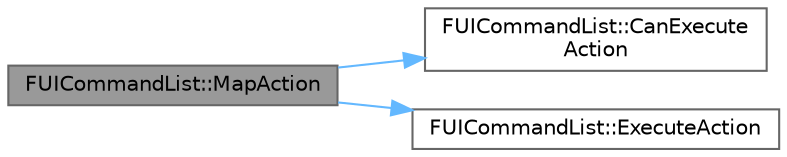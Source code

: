 digraph "FUICommandList::MapAction"
{
 // INTERACTIVE_SVG=YES
 // LATEX_PDF_SIZE
  bgcolor="transparent";
  edge [fontname=Helvetica,fontsize=10,labelfontname=Helvetica,labelfontsize=10];
  node [fontname=Helvetica,fontsize=10,shape=box,height=0.2,width=0.4];
  rankdir="LR";
  Node1 [id="Node000001",label="FUICommandList::MapAction",height=0.2,width=0.4,color="gray40", fillcolor="grey60", style="filled", fontcolor="black",tooltip="Maps a command info to a series of delegates that are executed by a multibox or mouse/keyboard input."];
  Node1 -> Node2 [id="edge1_Node000001_Node000002",color="steelblue1",style="solid",tooltip=" "];
  Node2 [id="Node000002",label="FUICommandList::CanExecute\lAction",height=0.2,width=0.4,color="grey40", fillcolor="white", style="filled",URL="$dc/d1f/classFUICommandList.html#a5b3c19cbfb0bca092641b34bfcaa4a25",tooltip="Calls the CanExecuteAction associated with the provided command info to see if ExecuteAction can be c..."];
  Node1 -> Node3 [id="edge2_Node000001_Node000003",color="steelblue1",style="solid",tooltip=" "];
  Node3 [id="Node000003",label="FUICommandList::ExecuteAction",height=0.2,width=0.4,color="grey40", fillcolor="white", style="filled",URL="$dc/d1f/classFUICommandList.html#a4a4992f5b7726b9266c77821b97ef070",tooltip="Executes the action associated with the provided command info Note: It is assumed at this point that ..."];
}
